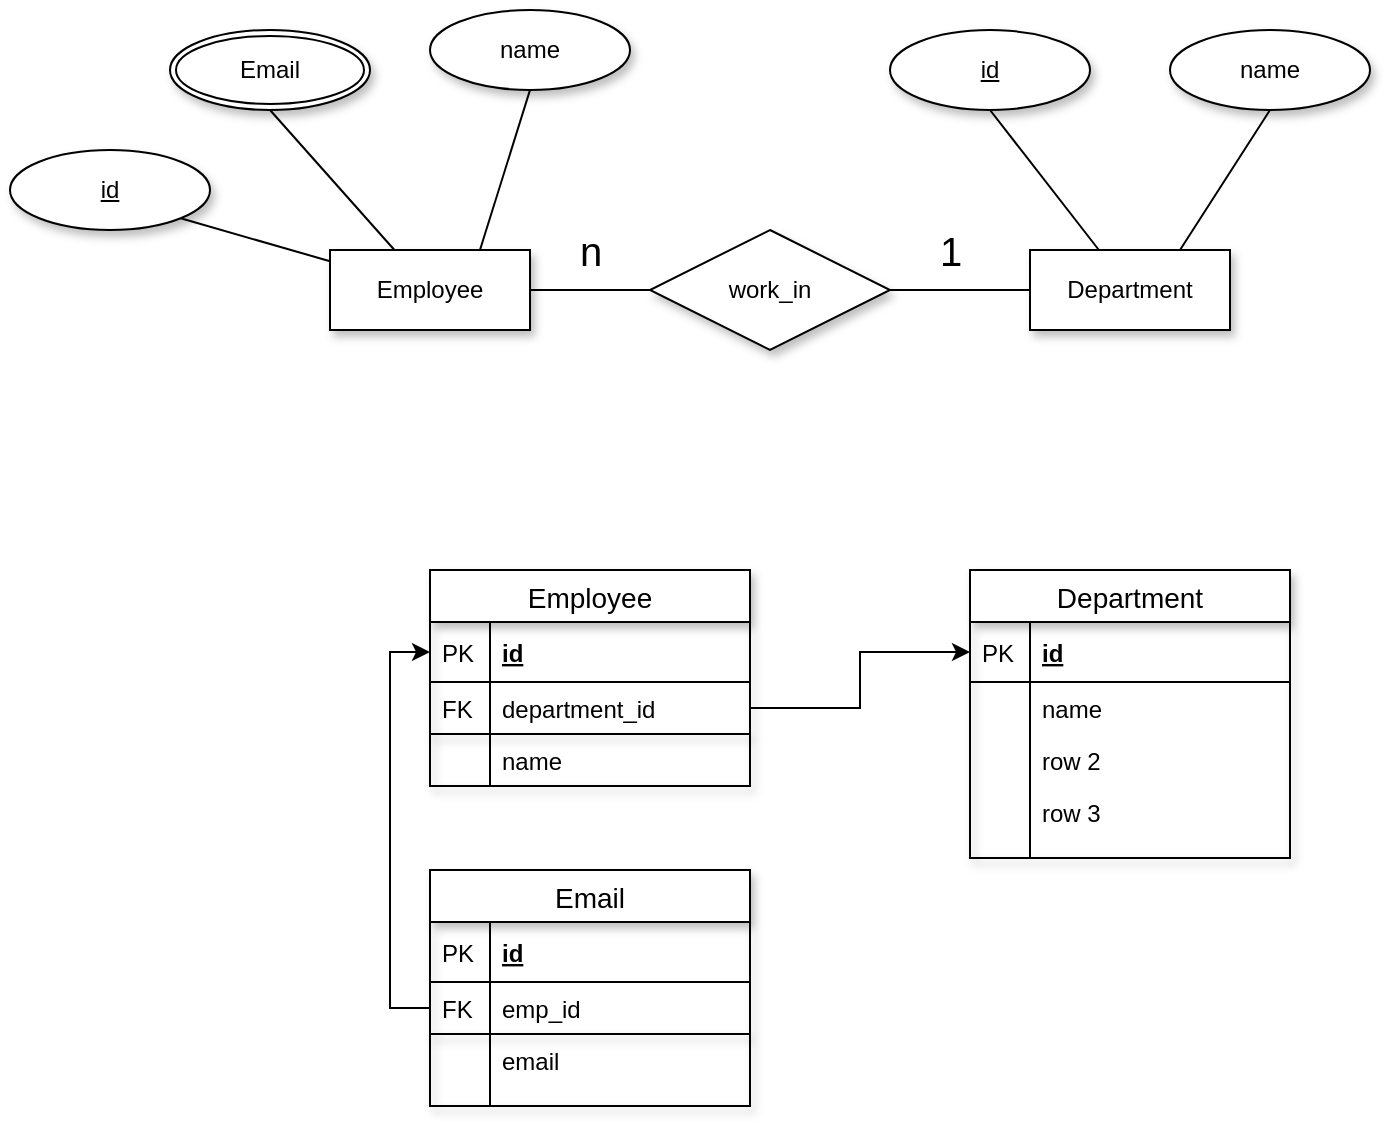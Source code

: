 <mxfile version="13.1.14" type="github"><diagram id="98uGvQB58OLQRlX5Bnmd" name="Page-1"><mxGraphModel dx="997" dy="548" grid="1" gridSize="10" guides="1" tooltips="1" connect="1" arrows="1" fold="1" page="1" pageScale="1" pageWidth="827" pageHeight="1169" math="0" shadow="0"><root><mxCell id="0"/><mxCell id="1" parent="0"/><mxCell id="NdEow0_u3LCCGL79AiUs-33" style="edgeStyle=none;rounded=0;orthogonalLoop=1;jettySize=auto;html=1;exitX=0.5;exitY=1;exitDx=0;exitDy=0;endArrow=none;endFill=0;" edge="1" parent="1" source="NdEow0_u3LCCGL79AiUs-18" target="NdEow0_u3LCCGL79AiUs-26"><mxGeometry relative="1" as="geometry"/></mxCell><mxCell id="NdEow0_u3LCCGL79AiUs-18" value="Email" style="ellipse;shape=doubleEllipse;margin=3;whiteSpace=wrap;html=1;align=center;shadow=1;gradientColor=none;" vertex="1" parent="1"><mxGeometry x="130" y="140" width="100" height="40" as="geometry"/></mxCell><mxCell id="NdEow0_u3LCCGL79AiUs-32" style="edgeStyle=none;rounded=0;orthogonalLoop=1;jettySize=auto;html=1;exitX=0.5;exitY=1;exitDx=0;exitDy=0;entryX=0.75;entryY=0;entryDx=0;entryDy=0;endArrow=none;endFill=0;" edge="1" parent="1" source="NdEow0_u3LCCGL79AiUs-19" target="NdEow0_u3LCCGL79AiUs-26"><mxGeometry relative="1" as="geometry"/></mxCell><mxCell id="NdEow0_u3LCCGL79AiUs-19" value="name" style="ellipse;whiteSpace=wrap;html=1;align=center;shadow=1;gradientColor=none;" vertex="1" parent="1"><mxGeometry x="260" y="130" width="100" height="40" as="geometry"/></mxCell><mxCell id="NdEow0_u3LCCGL79AiUs-34" style="edgeStyle=none;rounded=0;orthogonalLoop=1;jettySize=auto;html=1;exitX=1;exitY=1;exitDx=0;exitDy=0;endArrow=none;endFill=0;" edge="1" parent="1" source="NdEow0_u3LCCGL79AiUs-20" target="NdEow0_u3LCCGL79AiUs-26"><mxGeometry relative="1" as="geometry"/></mxCell><mxCell id="NdEow0_u3LCCGL79AiUs-20" value="id" style="ellipse;whiteSpace=wrap;html=1;align=center;fontStyle=4;shadow=1;gradientColor=none;" vertex="1" parent="1"><mxGeometry x="50" y="200" width="100" height="40" as="geometry"/></mxCell><mxCell id="NdEow0_u3LCCGL79AiUs-37" value="1" style="edgeStyle=none;rounded=0;orthogonalLoop=1;jettySize=auto;html=1;exitX=1;exitY=0.5;exitDx=0;exitDy=0;endArrow=none;endFill=0;strokeWidth=1;fontSize=20;" edge="1" parent="1" source="NdEow0_u3LCCGL79AiUs-21" target="NdEow0_u3LCCGL79AiUs-27"><mxGeometry x="-0.143" y="20" relative="1" as="geometry"><mxPoint as="offset"/></mxGeometry></mxCell><mxCell id="NdEow0_u3LCCGL79AiUs-38" value="n" style="edgeStyle=none;rounded=0;orthogonalLoop=1;jettySize=auto;html=1;exitX=0;exitY=0.5;exitDx=0;exitDy=0;entryX=1;entryY=0.5;entryDx=0;entryDy=0;endArrow=none;endFill=0;fontSize=20;" edge="1" parent="1" source="NdEow0_u3LCCGL79AiUs-21" target="NdEow0_u3LCCGL79AiUs-26"><mxGeometry y="-20" relative="1" as="geometry"><mxPoint as="offset"/></mxGeometry></mxCell><mxCell id="NdEow0_u3LCCGL79AiUs-21" value="work_in" style="shape=rhombus;perimeter=rhombusPerimeter;whiteSpace=wrap;html=1;align=center;shadow=1;gradientColor=none;" vertex="1" parent="1"><mxGeometry x="370" y="240" width="120" height="60" as="geometry"/></mxCell><mxCell id="NdEow0_u3LCCGL79AiUs-26" value="Employee" style="whiteSpace=wrap;html=1;align=center;shadow=1;gradientColor=none;" vertex="1" parent="1"><mxGeometry x="210" y="250" width="100" height="40" as="geometry"/></mxCell><mxCell id="NdEow0_u3LCCGL79AiUs-27" value="Department" style="whiteSpace=wrap;html=1;align=center;shadow=1;gradientColor=none;" vertex="1" parent="1"><mxGeometry x="560" y="250" width="100" height="40" as="geometry"/></mxCell><mxCell id="NdEow0_u3LCCGL79AiUs-35" style="edgeStyle=none;rounded=0;orthogonalLoop=1;jettySize=auto;html=1;exitX=0.5;exitY=1;exitDx=0;exitDy=0;endArrow=none;endFill=0;" edge="1" parent="1" source="NdEow0_u3LCCGL79AiUs-28" target="NdEow0_u3LCCGL79AiUs-27"><mxGeometry relative="1" as="geometry"/></mxCell><mxCell id="NdEow0_u3LCCGL79AiUs-28" value="id" style="ellipse;whiteSpace=wrap;html=1;align=center;fontStyle=4;shadow=1;gradientColor=none;" vertex="1" parent="1"><mxGeometry x="490" y="140" width="100" height="40" as="geometry"/></mxCell><mxCell id="NdEow0_u3LCCGL79AiUs-36" style="edgeStyle=none;rounded=0;orthogonalLoop=1;jettySize=auto;html=1;exitX=0.5;exitY=1;exitDx=0;exitDy=0;entryX=0.75;entryY=0;entryDx=0;entryDy=0;endArrow=none;endFill=0;" edge="1" parent="1" source="NdEow0_u3LCCGL79AiUs-29" target="NdEow0_u3LCCGL79AiUs-27"><mxGeometry relative="1" as="geometry"/></mxCell><mxCell id="NdEow0_u3LCCGL79AiUs-29" value="name" style="ellipse;whiteSpace=wrap;html=1;align=center;shadow=1;gradientColor=none;" vertex="1" parent="1"><mxGeometry x="630" y="140" width="100" height="40" as="geometry"/></mxCell><mxCell id="NdEow0_u3LCCGL79AiUs-59" value="Department" style="swimlane;fontStyle=0;childLayout=stackLayout;horizontal=1;startSize=26;horizontalStack=0;resizeParent=1;resizeParentMax=0;resizeLast=0;collapsible=1;marginBottom=0;align=center;fontSize=14;shadow=1;gradientColor=none;" vertex="1" parent="1"><mxGeometry x="530" y="410" width="160" height="144" as="geometry"/></mxCell><mxCell id="NdEow0_u3LCCGL79AiUs-60" value="id" style="shape=partialRectangle;top=0;left=0;right=0;bottom=1;align=left;verticalAlign=middle;fillColor=none;spacingLeft=34;spacingRight=4;overflow=hidden;rotatable=0;points=[[0,0.5],[1,0.5]];portConstraint=eastwest;dropTarget=0;fontStyle=5;fontSize=12;" vertex="1" parent="NdEow0_u3LCCGL79AiUs-59"><mxGeometry y="26" width="160" height="30" as="geometry"/></mxCell><mxCell id="NdEow0_u3LCCGL79AiUs-61" value="PK" style="shape=partialRectangle;top=0;left=0;bottom=0;fillColor=none;align=left;verticalAlign=middle;spacingLeft=4;spacingRight=4;overflow=hidden;rotatable=0;points=[];portConstraint=eastwest;part=1;fontSize=12;" vertex="1" connectable="0" parent="NdEow0_u3LCCGL79AiUs-60"><mxGeometry width="30" height="30" as="geometry"/></mxCell><mxCell id="NdEow0_u3LCCGL79AiUs-62" value="name" style="shape=partialRectangle;top=0;left=0;right=0;bottom=0;align=left;verticalAlign=top;fillColor=none;spacingLeft=34;spacingRight=4;overflow=hidden;rotatable=0;points=[[0,0.5],[1,0.5]];portConstraint=eastwest;dropTarget=0;fontSize=12;" vertex="1" parent="NdEow0_u3LCCGL79AiUs-59"><mxGeometry y="56" width="160" height="26" as="geometry"/></mxCell><mxCell id="NdEow0_u3LCCGL79AiUs-63" value="" style="shape=partialRectangle;top=0;left=0;bottom=0;fillColor=none;align=left;verticalAlign=top;spacingLeft=4;spacingRight=4;overflow=hidden;rotatable=0;points=[];portConstraint=eastwest;part=1;fontSize=12;" vertex="1" connectable="0" parent="NdEow0_u3LCCGL79AiUs-62"><mxGeometry width="30" height="26" as="geometry"/></mxCell><mxCell id="NdEow0_u3LCCGL79AiUs-64" value="row 2" style="shape=partialRectangle;top=0;left=0;right=0;bottom=0;align=left;verticalAlign=top;fillColor=none;spacingLeft=34;spacingRight=4;overflow=hidden;rotatable=0;points=[[0,0.5],[1,0.5]];portConstraint=eastwest;dropTarget=0;fontSize=12;" vertex="1" parent="NdEow0_u3LCCGL79AiUs-59"><mxGeometry y="82" width="160" height="26" as="geometry"/></mxCell><mxCell id="NdEow0_u3LCCGL79AiUs-65" value="" style="shape=partialRectangle;top=0;left=0;bottom=0;fillColor=none;align=left;verticalAlign=top;spacingLeft=4;spacingRight=4;overflow=hidden;rotatable=0;points=[];portConstraint=eastwest;part=1;fontSize=12;" vertex="1" connectable="0" parent="NdEow0_u3LCCGL79AiUs-64"><mxGeometry width="30" height="26" as="geometry"/></mxCell><mxCell id="NdEow0_u3LCCGL79AiUs-66" value="row 3" style="shape=partialRectangle;top=0;left=0;right=0;bottom=0;align=left;verticalAlign=top;fillColor=none;spacingLeft=34;spacingRight=4;overflow=hidden;rotatable=0;points=[[0,0.5],[1,0.5]];portConstraint=eastwest;dropTarget=0;fontSize=12;" vertex="1" parent="NdEow0_u3LCCGL79AiUs-59"><mxGeometry y="108" width="160" height="26" as="geometry"/></mxCell><mxCell id="NdEow0_u3LCCGL79AiUs-67" value="" style="shape=partialRectangle;top=0;left=0;bottom=0;fillColor=none;align=left;verticalAlign=top;spacingLeft=4;spacingRight=4;overflow=hidden;rotatable=0;points=[];portConstraint=eastwest;part=1;fontSize=12;" vertex="1" connectable="0" parent="NdEow0_u3LCCGL79AiUs-66"><mxGeometry width="30" height="26" as="geometry"/></mxCell><mxCell id="NdEow0_u3LCCGL79AiUs-68" value="" style="shape=partialRectangle;top=0;left=0;right=0;bottom=0;align=left;verticalAlign=top;fillColor=none;spacingLeft=34;spacingRight=4;overflow=hidden;rotatable=0;points=[[0,0.5],[1,0.5]];portConstraint=eastwest;dropTarget=0;fontSize=12;" vertex="1" parent="NdEow0_u3LCCGL79AiUs-59"><mxGeometry y="134" width="160" height="10" as="geometry"/></mxCell><mxCell id="NdEow0_u3LCCGL79AiUs-69" value="" style="shape=partialRectangle;top=0;left=0;bottom=0;fillColor=none;align=left;verticalAlign=top;spacingLeft=4;spacingRight=4;overflow=hidden;rotatable=0;points=[];portConstraint=eastwest;part=1;fontSize=12;" vertex="1" connectable="0" parent="NdEow0_u3LCCGL79AiUs-68"><mxGeometry width="30" height="10" as="geometry"/></mxCell><mxCell id="NdEow0_u3LCCGL79AiUs-39" value="Employee" style="swimlane;fontStyle=0;childLayout=stackLayout;horizontal=1;startSize=26;horizontalStack=0;resizeParent=1;resizeParentMax=0;resizeLast=0;collapsible=1;marginBottom=0;align=center;fontSize=14;shadow=1;gradientColor=none;" vertex="1" parent="1"><mxGeometry x="260" y="410" width="160" height="108" as="geometry"/></mxCell><mxCell id="NdEow0_u3LCCGL79AiUs-40" value="id" style="shape=partialRectangle;top=0;left=0;right=0;bottom=1;align=left;verticalAlign=middle;fillColor=none;spacingLeft=34;spacingRight=4;overflow=hidden;rotatable=0;points=[[0,0.5],[1,0.5]];portConstraint=eastwest;dropTarget=0;fontStyle=5;fontSize=12;" vertex="1" parent="NdEow0_u3LCCGL79AiUs-39"><mxGeometry y="26" width="160" height="30" as="geometry"/></mxCell><mxCell id="NdEow0_u3LCCGL79AiUs-41" value="PK" style="shape=partialRectangle;top=0;left=0;bottom=0;fillColor=none;align=left;verticalAlign=middle;spacingLeft=4;spacingRight=4;overflow=hidden;rotatable=0;points=[];portConstraint=eastwest;part=1;fontSize=12;" vertex="1" connectable="0" parent="NdEow0_u3LCCGL79AiUs-40"><mxGeometry width="30" height="30" as="geometry"/></mxCell><mxCell id="NdEow0_u3LCCGL79AiUs-57" value="department_id" style="shape=partialRectangle;top=0;left=0;right=0;bottom=1;align=left;verticalAlign=top;fillColor=none;spacingLeft=34;spacingRight=4;overflow=hidden;rotatable=0;points=[[0,0.5],[1,0.5]];portConstraint=eastwest;dropTarget=0;fontSize=12;shadow=1;" vertex="1" parent="NdEow0_u3LCCGL79AiUs-39"><mxGeometry y="56" width="160" height="26" as="geometry"/></mxCell><mxCell id="NdEow0_u3LCCGL79AiUs-58" value="FK" style="shape=partialRectangle;top=0;left=0;bottom=0;fillColor=none;align=left;verticalAlign=top;spacingLeft=4;spacingRight=4;overflow=hidden;rotatable=0;points=[];portConstraint=eastwest;part=1;fontSize=12;" vertex="1" connectable="0" parent="NdEow0_u3LCCGL79AiUs-57"><mxGeometry width="30" height="26" as="geometry"/></mxCell><mxCell id="NdEow0_u3LCCGL79AiUs-42" value="name" style="shape=partialRectangle;top=0;left=0;right=0;bottom=0;align=left;verticalAlign=top;fillColor=none;spacingLeft=34;spacingRight=4;overflow=hidden;rotatable=0;points=[[0,0.5],[1,0.5]];portConstraint=eastwest;dropTarget=0;fontSize=12;" vertex="1" parent="NdEow0_u3LCCGL79AiUs-39"><mxGeometry y="82" width="160" height="26" as="geometry"/></mxCell><mxCell id="NdEow0_u3LCCGL79AiUs-43" value="" style="shape=partialRectangle;top=0;left=0;bottom=0;fillColor=none;align=left;verticalAlign=top;spacingLeft=4;spacingRight=4;overflow=hidden;rotatable=0;points=[];portConstraint=eastwest;part=1;fontSize=12;" vertex="1" connectable="0" parent="NdEow0_u3LCCGL79AiUs-42"><mxGeometry width="30" height="26" as="geometry"/></mxCell><mxCell id="NdEow0_u3LCCGL79AiUs-70" style="edgeStyle=orthogonalEdgeStyle;rounded=0;orthogonalLoop=1;jettySize=auto;html=1;exitX=1;exitY=0.5;exitDx=0;exitDy=0;entryX=0;entryY=0.5;entryDx=0;entryDy=0;endArrow=classic;endFill=1;strokeWidth=1;fontSize=20;" edge="1" parent="1" source="NdEow0_u3LCCGL79AiUs-57" target="NdEow0_u3LCCGL79AiUs-60"><mxGeometry relative="1" as="geometry"/></mxCell><mxCell id="NdEow0_u3LCCGL79AiUs-71" value="Email" style="swimlane;fontStyle=0;childLayout=stackLayout;horizontal=1;startSize=26;horizontalStack=0;resizeParent=1;resizeParentMax=0;resizeLast=0;collapsible=1;marginBottom=0;align=center;fontSize=14;shadow=1;gradientColor=none;" vertex="1" parent="1"><mxGeometry x="260" y="560" width="160" height="118" as="geometry"/></mxCell><mxCell id="NdEow0_u3LCCGL79AiUs-72" value="id" style="shape=partialRectangle;top=0;left=0;right=0;bottom=1;align=left;verticalAlign=middle;fillColor=none;spacingLeft=34;spacingRight=4;overflow=hidden;rotatable=0;points=[[0,0.5],[1,0.5]];portConstraint=eastwest;dropTarget=0;fontStyle=5;fontSize=12;" vertex="1" parent="NdEow0_u3LCCGL79AiUs-71"><mxGeometry y="26" width="160" height="30" as="geometry"/></mxCell><mxCell id="NdEow0_u3LCCGL79AiUs-73" value="PK" style="shape=partialRectangle;top=0;left=0;bottom=0;fillColor=none;align=left;verticalAlign=middle;spacingLeft=4;spacingRight=4;overflow=hidden;rotatable=0;points=[];portConstraint=eastwest;part=1;fontSize=12;" vertex="1" connectable="0" parent="NdEow0_u3LCCGL79AiUs-72"><mxGeometry width="30" height="30" as="geometry"/></mxCell><mxCell id="NdEow0_u3LCCGL79AiUs-82" value="emp_id" style="shape=partialRectangle;top=0;left=0;right=0;bottom=1;align=left;verticalAlign=top;fillColor=none;spacingLeft=34;spacingRight=4;overflow=hidden;rotatable=0;points=[[0,0.5],[1,0.5]];portConstraint=eastwest;dropTarget=0;fontSize=12;shadow=1;" vertex="1" parent="NdEow0_u3LCCGL79AiUs-71"><mxGeometry y="56" width="160" height="26" as="geometry"/></mxCell><mxCell id="NdEow0_u3LCCGL79AiUs-83" value="FK" style="shape=partialRectangle;top=0;left=0;bottom=0;fillColor=none;align=left;verticalAlign=top;spacingLeft=4;spacingRight=4;overflow=hidden;rotatable=0;points=[];portConstraint=eastwest;part=1;fontSize=12;" vertex="1" connectable="0" parent="NdEow0_u3LCCGL79AiUs-82"><mxGeometry width="30" height="26" as="geometry"/></mxCell><mxCell id="NdEow0_u3LCCGL79AiUs-74" value="email" style="shape=partialRectangle;top=0;left=0;right=0;bottom=0;align=left;verticalAlign=top;fillColor=none;spacingLeft=34;spacingRight=4;overflow=hidden;rotatable=0;points=[[0,0.5],[1,0.5]];portConstraint=eastwest;dropTarget=0;fontSize=12;" vertex="1" parent="NdEow0_u3LCCGL79AiUs-71"><mxGeometry y="82" width="160" height="26" as="geometry"/></mxCell><mxCell id="NdEow0_u3LCCGL79AiUs-75" value="" style="shape=partialRectangle;top=0;left=0;bottom=0;fillColor=none;align=left;verticalAlign=top;spacingLeft=4;spacingRight=4;overflow=hidden;rotatable=0;points=[];portConstraint=eastwest;part=1;fontSize=12;" vertex="1" connectable="0" parent="NdEow0_u3LCCGL79AiUs-74"><mxGeometry width="30" height="26" as="geometry"/></mxCell><mxCell id="NdEow0_u3LCCGL79AiUs-80" value="" style="shape=partialRectangle;top=0;left=0;right=0;bottom=0;align=left;verticalAlign=top;fillColor=none;spacingLeft=34;spacingRight=4;overflow=hidden;rotatable=0;points=[[0,0.5],[1,0.5]];portConstraint=eastwest;dropTarget=0;fontSize=12;" vertex="1" parent="NdEow0_u3LCCGL79AiUs-71"><mxGeometry y="108" width="160" height="10" as="geometry"/></mxCell><mxCell id="NdEow0_u3LCCGL79AiUs-81" value="" style="shape=partialRectangle;top=0;left=0;bottom=0;fillColor=none;align=left;verticalAlign=top;spacingLeft=4;spacingRight=4;overflow=hidden;rotatable=0;points=[];portConstraint=eastwest;part=1;fontSize=12;" vertex="1" connectable="0" parent="NdEow0_u3LCCGL79AiUs-80"><mxGeometry width="30" height="10" as="geometry"/></mxCell><mxCell id="NdEow0_u3LCCGL79AiUs-84" style="edgeStyle=orthogonalEdgeStyle;rounded=0;orthogonalLoop=1;jettySize=auto;html=1;exitX=0;exitY=0.5;exitDx=0;exitDy=0;entryX=0;entryY=0.5;entryDx=0;entryDy=0;endArrow=classic;endFill=1;strokeWidth=1;fontSize=20;" edge="1" parent="1" source="NdEow0_u3LCCGL79AiUs-82" target="NdEow0_u3LCCGL79AiUs-40"><mxGeometry relative="1" as="geometry"/></mxCell></root></mxGraphModel></diagram></mxfile>